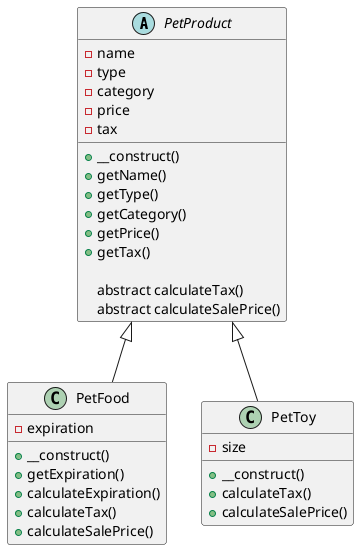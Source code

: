 @startuml

abstract class PetProduct {
  - name
  - type
  - category
  - price
  - tax

  + __construct()
  + getName()
  + getType()
  + getCategory()
  + getPrice()
  + getTax()
  
  abstract calculateTax()
  abstract calculateSalePrice()
}

class PetFood extends PetProduct {
  - expiration

  + __construct()
  + getExpiration()
  + calculateExpiration()
  + calculateTax()
  + calculateSalePrice()
}

class PetToy extends PetProduct {
  - size
  + __construct()
  + calculateTax()
  + calculateSalePrice()
}

@enduml

